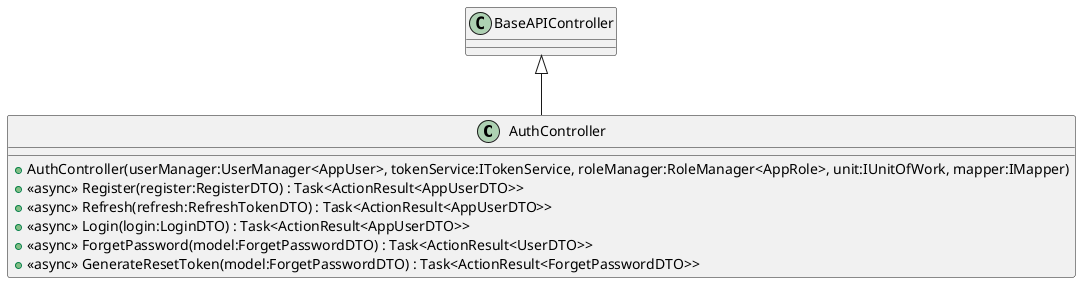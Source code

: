 @startuml
class AuthController {
    + AuthController(userManager:UserManager<AppUser>, tokenService:ITokenService, roleManager:RoleManager<AppRole>, unit:IUnitOfWork, mapper:IMapper)
    + <<async>> Register(register:RegisterDTO) : Task<ActionResult<AppUserDTO>>
    + <<async>> Refresh(refresh:RefreshTokenDTO) : Task<ActionResult<AppUserDTO>>
    + <<async>> Login(login:LoginDTO) : Task<ActionResult<AppUserDTO>>
    + <<async>> ForgetPassword(model:ForgetPasswordDTO) : Task<ActionResult<UserDTO>>
    + <<async>> GenerateResetToken(model:ForgetPasswordDTO) : Task<ActionResult<ForgetPasswordDTO>>
}
BaseAPIController <|-- AuthController
@enduml
